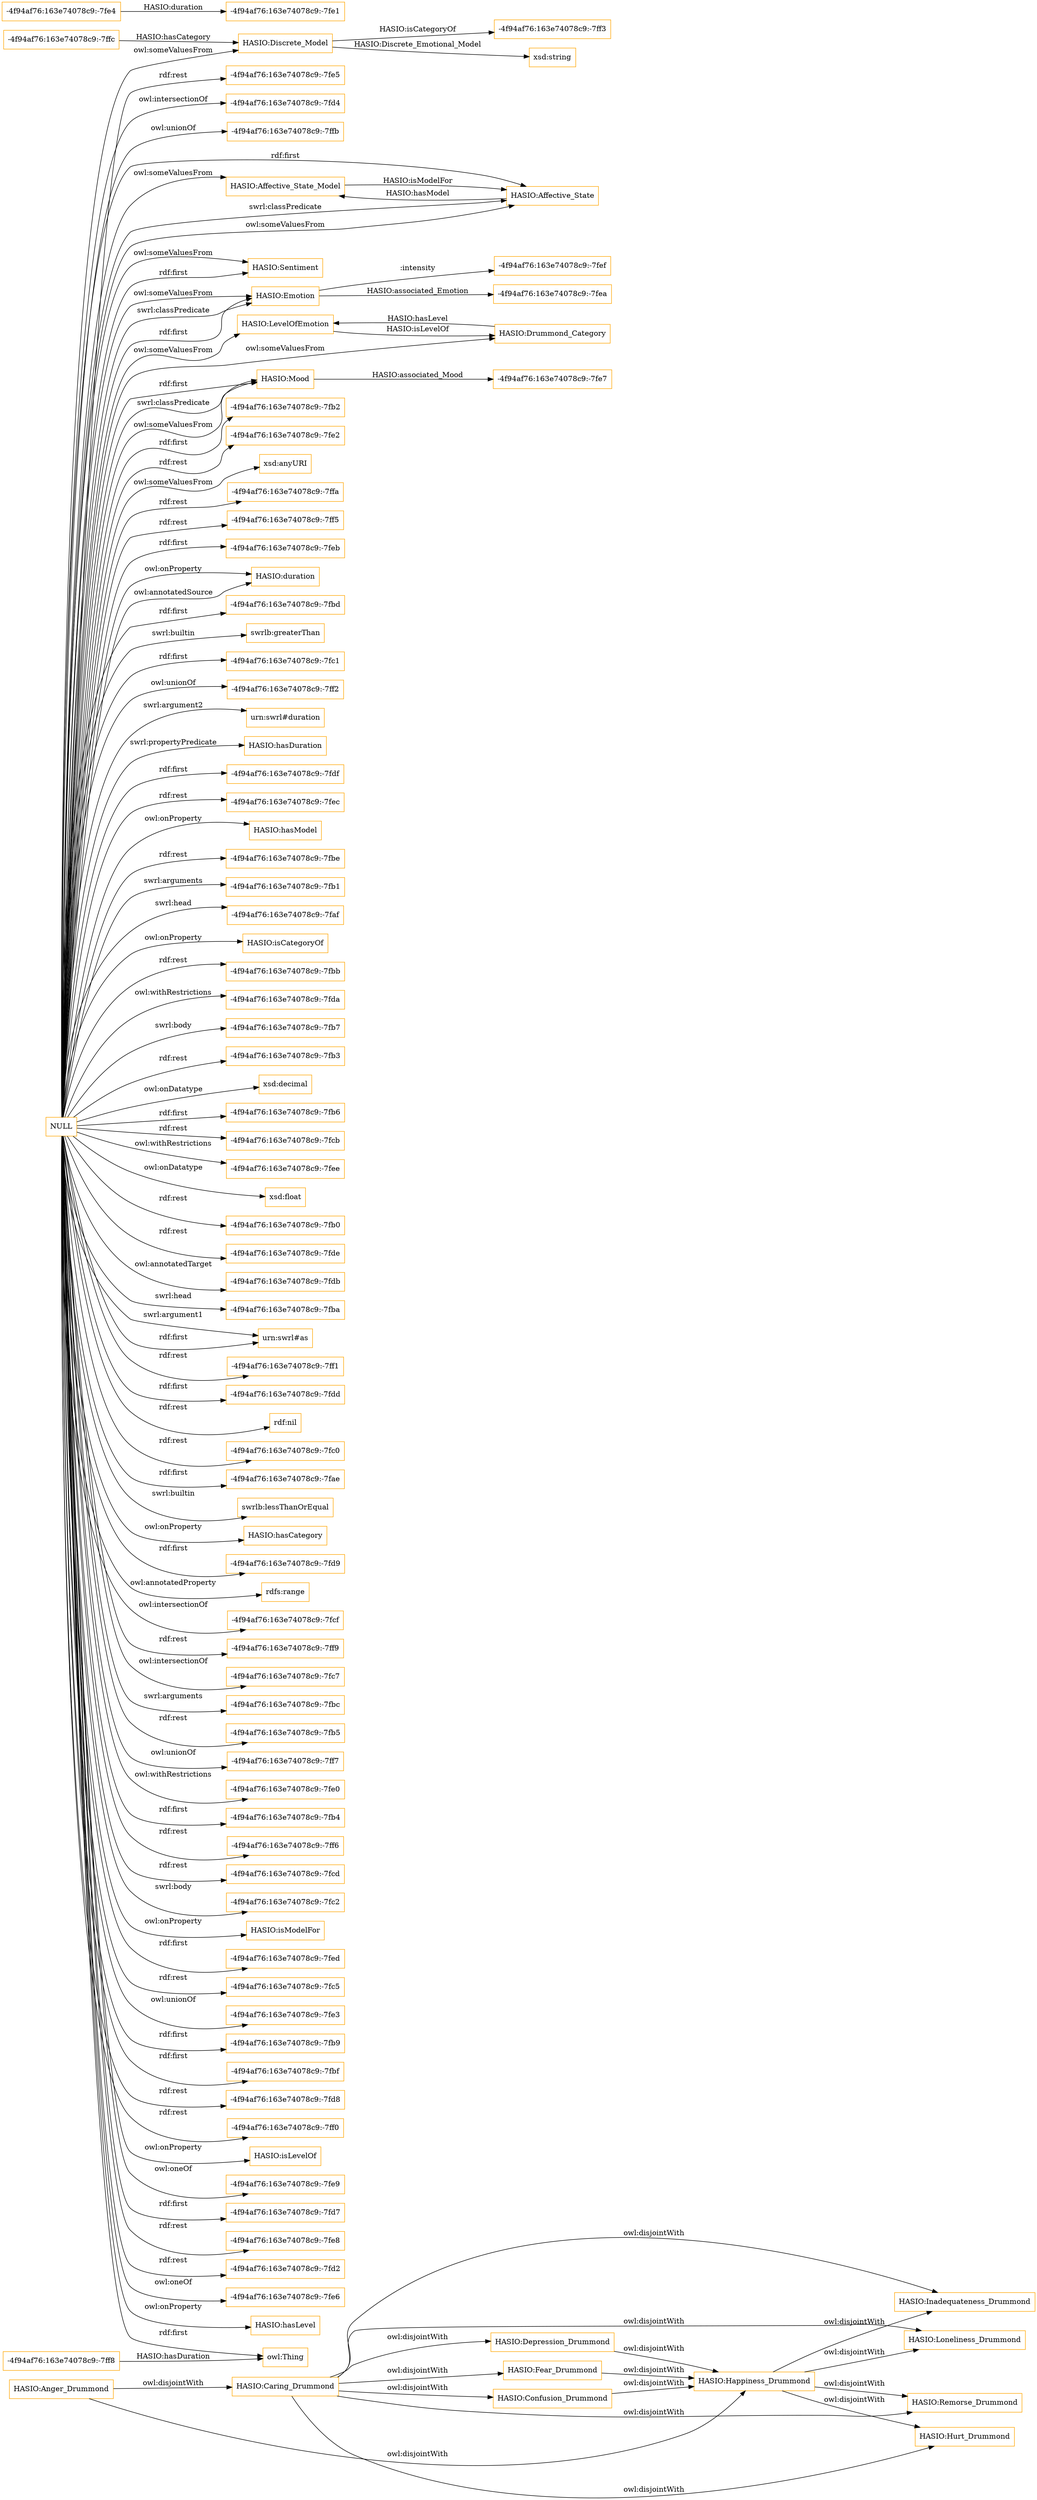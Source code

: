digraph ar2dtool_diagram { 
rankdir=LR;
size="1501"
node [shape = rectangle, color="orange"]; "HASIO:Happiness_Drummond" "HASIO:Affective_State_Model" "-4f94af76:163e74078c9:-7ff8" "HASIO:Loneliness_Drummond" "HASIO:Sentiment" "HASIO:Emotion" "-4f94af76:163e74078c9:-7fe4" "HASIO:Affective_State" "HASIO:LevelOfEmotion" "HASIO:Confusion_Drummond" "HASIO:Mood" "HASIO:Remorse_Drummond" "HASIO:Anger_Drummond" "HASIO:Inadequateness_Drummond" "HASIO:Fear_Drummond" "-4f94af76:163e74078c9:-7ffc" "-4f94af76:163e74078c9:-7ff3" "HASIO:Depression_Drummond" "HASIO:Drummond_Category" "HASIO:Hurt_Drummond" "HASIO:Caring_Drummond" "HASIO:Discrete_Model" ; /*classes style*/
	"NULL" -> "HASIO:Drummond_Category" [ label = "owl:someValuesFrom" ];
	"NULL" -> "-4f94af76:163e74078c9:-7fe2" [ label = "rdf:rest" ];
	"NULL" -> "xsd:anyURI" [ label = "owl:someValuesFrom" ];
	"NULL" -> "-4f94af76:163e74078c9:-7ffa" [ label = "rdf:rest" ];
	"NULL" -> "-4f94af76:163e74078c9:-7ff5" [ label = "rdf:rest" ];
	"NULL" -> "-4f94af76:163e74078c9:-7feb" [ label = "rdf:first" ];
	"NULL" -> "HASIO:duration" [ label = "owl:onProperty" ];
	"NULL" -> "-4f94af76:163e74078c9:-7fbd" [ label = "rdf:first" ];
	"NULL" -> "swrlb:greaterThan" [ label = "swrl:builtin" ];
	"NULL" -> "-4f94af76:163e74078c9:-7fc1" [ label = "rdf:first" ];
	"NULL" -> "HASIO:Discrete_Model" [ label = "owl:someValuesFrom" ];
	"NULL" -> "-4f94af76:163e74078c9:-7ff2" [ label = "owl:unionOf" ];
	"NULL" -> "urn:swrl#duration" [ label = "swrl:argument2" ];
	"NULL" -> "HASIO:hasDuration" [ label = "swrl:propertyPredicate" ];
	"NULL" -> "-4f94af76:163e74078c9:-7fdf" [ label = "rdf:first" ];
	"NULL" -> "-4f94af76:163e74078c9:-7fec" [ label = "rdf:rest" ];
	"NULL" -> "HASIO:hasModel" [ label = "owl:onProperty" ];
	"NULL" -> "-4f94af76:163e74078c9:-7fbe" [ label = "rdf:rest" ];
	"NULL" -> "-4f94af76:163e74078c9:-7fb1" [ label = "swrl:arguments" ];
	"NULL" -> "-4f94af76:163e74078c9:-7faf" [ label = "swrl:head" ];
	"NULL" -> "HASIO:isCategoryOf" [ label = "owl:onProperty" ];
	"NULL" -> "-4f94af76:163e74078c9:-7fbb" [ label = "rdf:rest" ];
	"NULL" -> "-4f94af76:163e74078c9:-7fda" [ label = "owl:withRestrictions" ];
	"NULL" -> "-4f94af76:163e74078c9:-7fb7" [ label = "swrl:body" ];
	"NULL" -> "-4f94af76:163e74078c9:-7fb3" [ label = "rdf:rest" ];
	"NULL" -> "xsd:decimal" [ label = "owl:onDatatype" ];
	"NULL" -> "-4f94af76:163e74078c9:-7fb6" [ label = "rdf:first" ];
	"NULL" -> "HASIO:LevelOfEmotion" [ label = "owl:someValuesFrom" ];
	"NULL" -> "-4f94af76:163e74078c9:-7fcb" [ label = "rdf:rest" ];
	"NULL" -> "-4f94af76:163e74078c9:-7fee" [ label = "owl:withRestrictions" ];
	"NULL" -> "xsd:float" [ label = "owl:onDatatype" ];
	"NULL" -> "-4f94af76:163e74078c9:-7fb0" [ label = "rdf:rest" ];
	"NULL" -> "-4f94af76:163e74078c9:-7fde" [ label = "rdf:rest" ];
	"NULL" -> "-4f94af76:163e74078c9:-7fdb" [ label = "owl:annotatedTarget" ];
	"NULL" -> "-4f94af76:163e74078c9:-7fba" [ label = "swrl:head" ];
	"NULL" -> "urn:swrl#as" [ label = "swrl:argument1" ];
	"NULL" -> "-4f94af76:163e74078c9:-7ff1" [ label = "rdf:rest" ];
	"NULL" -> "HASIO:Mood" [ label = "swrl:classPredicate" ];
	"NULL" -> "HASIO:Affective_State_Model" [ label = "owl:someValuesFrom" ];
	"NULL" -> "HASIO:Emotion" [ label = "swrl:classPredicate" ];
	"NULL" -> "-4f94af76:163e74078c9:-7fdd" [ label = "rdf:first" ];
	"NULL" -> "rdf:nil" [ label = "rdf:rest" ];
	"NULL" -> "-4f94af76:163e74078c9:-7fc0" [ label = "rdf:rest" ];
	"NULL" -> "-4f94af76:163e74078c9:-7fae" [ label = "rdf:first" ];
	"NULL" -> "swrlb:lessThanOrEqual" [ label = "swrl:builtin" ];
	"NULL" -> "HASIO:hasCategory" [ label = "owl:onProperty" ];
	"NULL" -> "HASIO:Mood" [ label = "owl:someValuesFrom" ];
	"NULL" -> "-4f94af76:163e74078c9:-7fd9" [ label = "rdf:first" ];
	"NULL" -> "HASIO:Affective_State" [ label = "swrl:classPredicate" ];
	"NULL" -> "rdfs:range" [ label = "owl:annotatedProperty" ];
	"NULL" -> "-4f94af76:163e74078c9:-7fcf" [ label = "owl:intersectionOf" ];
	"NULL" -> "HASIO:Sentiment" [ label = "owl:someValuesFrom" ];
	"NULL" -> "HASIO:Emotion" [ label = "rdf:first" ];
	"NULL" -> "-4f94af76:163e74078c9:-7ff9" [ label = "rdf:rest" ];
	"NULL" -> "-4f94af76:163e74078c9:-7fc7" [ label = "owl:intersectionOf" ];
	"NULL" -> "-4f94af76:163e74078c9:-7fbc" [ label = "swrl:arguments" ];
	"NULL" -> "-4f94af76:163e74078c9:-7fb5" [ label = "rdf:rest" ];
	"NULL" -> "-4f94af76:163e74078c9:-7ff7" [ label = "owl:unionOf" ];
	"NULL" -> "-4f94af76:163e74078c9:-7fe0" [ label = "owl:withRestrictions" ];
	"NULL" -> "-4f94af76:163e74078c9:-7fb4" [ label = "rdf:first" ];
	"NULL" -> "HASIO:duration" [ label = "owl:annotatedSource" ];
	"NULL" -> "owl:Thing" [ label = "rdf:first" ];
	"NULL" -> "-4f94af76:163e74078c9:-7ff6" [ label = "rdf:rest" ];
	"NULL" -> "-4f94af76:163e74078c9:-7fcd" [ label = "rdf:rest" ];
	"NULL" -> "HASIO:Emotion" [ label = "owl:someValuesFrom" ];
	"NULL" -> "-4f94af76:163e74078c9:-7fc2" [ label = "swrl:body" ];
	"NULL" -> "HASIO:Affective_State" [ label = "owl:someValuesFrom" ];
	"NULL" -> "HASIO:isModelFor" [ label = "owl:onProperty" ];
	"NULL" -> "-4f94af76:163e74078c9:-7fed" [ label = "rdf:first" ];
	"NULL" -> "-4f94af76:163e74078c9:-7fc5" [ label = "rdf:rest" ];
	"NULL" -> "-4f94af76:163e74078c9:-7fe3" [ label = "owl:unionOf" ];
	"NULL" -> "-4f94af76:163e74078c9:-7fb9" [ label = "rdf:first" ];
	"NULL" -> "urn:swrl#as" [ label = "rdf:first" ];
	"NULL" -> "-4f94af76:163e74078c9:-7fbf" [ label = "rdf:first" ];
	"NULL" -> "-4f94af76:163e74078c9:-7fd8" [ label = "rdf:rest" ];
	"NULL" -> "-4f94af76:163e74078c9:-7ff0" [ label = "rdf:rest" ];
	"NULL" -> "HASIO:isLevelOf" [ label = "owl:onProperty" ];
	"NULL" -> "HASIO:Mood" [ label = "rdf:first" ];
	"NULL" -> "HASIO:Affective_State" [ label = "rdf:first" ];
	"NULL" -> "-4f94af76:163e74078c9:-7fe9" [ label = "owl:oneOf" ];
	"NULL" -> "-4f94af76:163e74078c9:-7fd7" [ label = "rdf:first" ];
	"NULL" -> "-4f94af76:163e74078c9:-7fe8" [ label = "rdf:rest" ];
	"NULL" -> "-4f94af76:163e74078c9:-7fd2" [ label = "rdf:rest" ];
	"NULL" -> "-4f94af76:163e74078c9:-7fe6" [ label = "owl:oneOf" ];
	"NULL" -> "HASIO:hasLevel" [ label = "owl:onProperty" ];
	"NULL" -> "HASIO:Sentiment" [ label = "rdf:first" ];
	"NULL" -> "-4f94af76:163e74078c9:-7fe5" [ label = "rdf:rest" ];
	"NULL" -> "-4f94af76:163e74078c9:-7fd4" [ label = "owl:intersectionOf" ];
	"NULL" -> "-4f94af76:163e74078c9:-7ffb" [ label = "owl:unionOf" ];
	"NULL" -> "-4f94af76:163e74078c9:-7fb2" [ label = "rdf:first" ];
	"HASIO:Anger_Drummond" -> "HASIO:Happiness_Drummond" [ label = "owl:disjointWith" ];
	"HASIO:Anger_Drummond" -> "HASIO:Caring_Drummond" [ label = "owl:disjointWith" ];
	"HASIO:Depression_Drummond" -> "HASIO:Happiness_Drummond" [ label = "owl:disjointWith" ];
	"HASIO:Caring_Drummond" -> "HASIO:Remorse_Drummond" [ label = "owl:disjointWith" ];
	"HASIO:Caring_Drummond" -> "HASIO:Loneliness_Drummond" [ label = "owl:disjointWith" ];
	"HASIO:Caring_Drummond" -> "HASIO:Inadequateness_Drummond" [ label = "owl:disjointWith" ];
	"HASIO:Caring_Drummond" -> "HASIO:Hurt_Drummond" [ label = "owl:disjointWith" ];
	"HASIO:Caring_Drummond" -> "HASIO:Fear_Drummond" [ label = "owl:disjointWith" ];
	"HASIO:Caring_Drummond" -> "HASIO:Depression_Drummond" [ label = "owl:disjointWith" ];
	"HASIO:Caring_Drummond" -> "HASIO:Confusion_Drummond" [ label = "owl:disjointWith" ];
	"HASIO:Happiness_Drummond" -> "HASIO:Remorse_Drummond" [ label = "owl:disjointWith" ];
	"HASIO:Happiness_Drummond" -> "HASIO:Loneliness_Drummond" [ label = "owl:disjointWith" ];
	"HASIO:Happiness_Drummond" -> "HASIO:Inadequateness_Drummond" [ label = "owl:disjointWith" ];
	"HASIO:Happiness_Drummond" -> "HASIO:Hurt_Drummond" [ label = "owl:disjointWith" ];
	"HASIO:Confusion_Drummond" -> "HASIO:Happiness_Drummond" [ label = "owl:disjointWith" ];
	"HASIO:Fear_Drummond" -> "HASIO:Happiness_Drummond" [ label = "owl:disjointWith" ];
	"HASIO:Mood" -> "-4f94af76:163e74078c9:-7fe7" [ label = "HASIO:associated_Mood" ];
	"HASIO:Discrete_Model" -> "xsd:string" [ label = "HASIO:Discrete_Emotional_Model" ];
	"HASIO:Emotion" -> "-4f94af76:163e74078c9:-7fef" [ label = ":intensity" ];
	"HASIO:LevelOfEmotion" -> "HASIO:Drummond_Category" [ label = "HASIO:isLevelOf" ];
	"HASIO:Drummond_Category" -> "HASIO:LevelOfEmotion" [ label = "HASIO:hasLevel" ];
	"HASIO:Emotion" -> "-4f94af76:163e74078c9:-7fea" [ label = "HASIO:associated_Emotion" ];
	"-4f94af76:163e74078c9:-7ffc" -> "HASIO:Discrete_Model" [ label = "HASIO:hasCategory" ];
	"HASIO:Affective_State_Model" -> "HASIO:Affective_State" [ label = "HASIO:isModelFor" ];
	"HASIO:Discrete_Model" -> "-4f94af76:163e74078c9:-7ff3" [ label = "HASIO:isCategoryOf" ];
	"-4f94af76:163e74078c9:-7fe4" -> "-4f94af76:163e74078c9:-7fe1" [ label = "HASIO:duration" ];
	"HASIO:Affective_State" -> "HASIO:Affective_State_Model" [ label = "HASIO:hasModel" ];
	"-4f94af76:163e74078c9:-7ff8" -> "owl:Thing" [ label = "HASIO:hasDuration" ];

}
